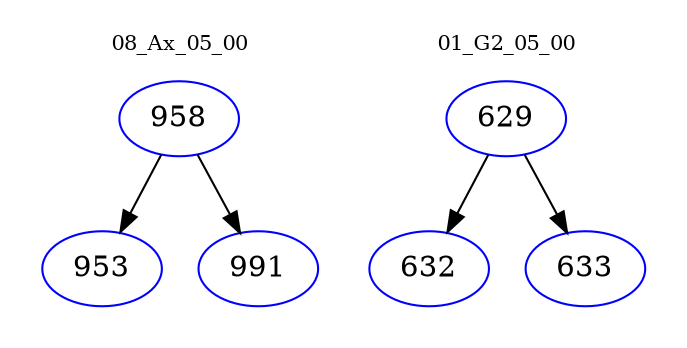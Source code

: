 digraph{
subgraph cluster_0 {
color = white
label = "08_Ax_05_00";
fontsize=10;
T0_958 [label="958", color="blue"]
T0_958 -> T0_953 [color="black"]
T0_953 [label="953", color="blue"]
T0_958 -> T0_991 [color="black"]
T0_991 [label="991", color="blue"]
}
subgraph cluster_1 {
color = white
label = "01_G2_05_00";
fontsize=10;
T1_629 [label="629", color="blue"]
T1_629 -> T1_632 [color="black"]
T1_632 [label="632", color="blue"]
T1_629 -> T1_633 [color="black"]
T1_633 [label="633", color="blue"]
}
}

